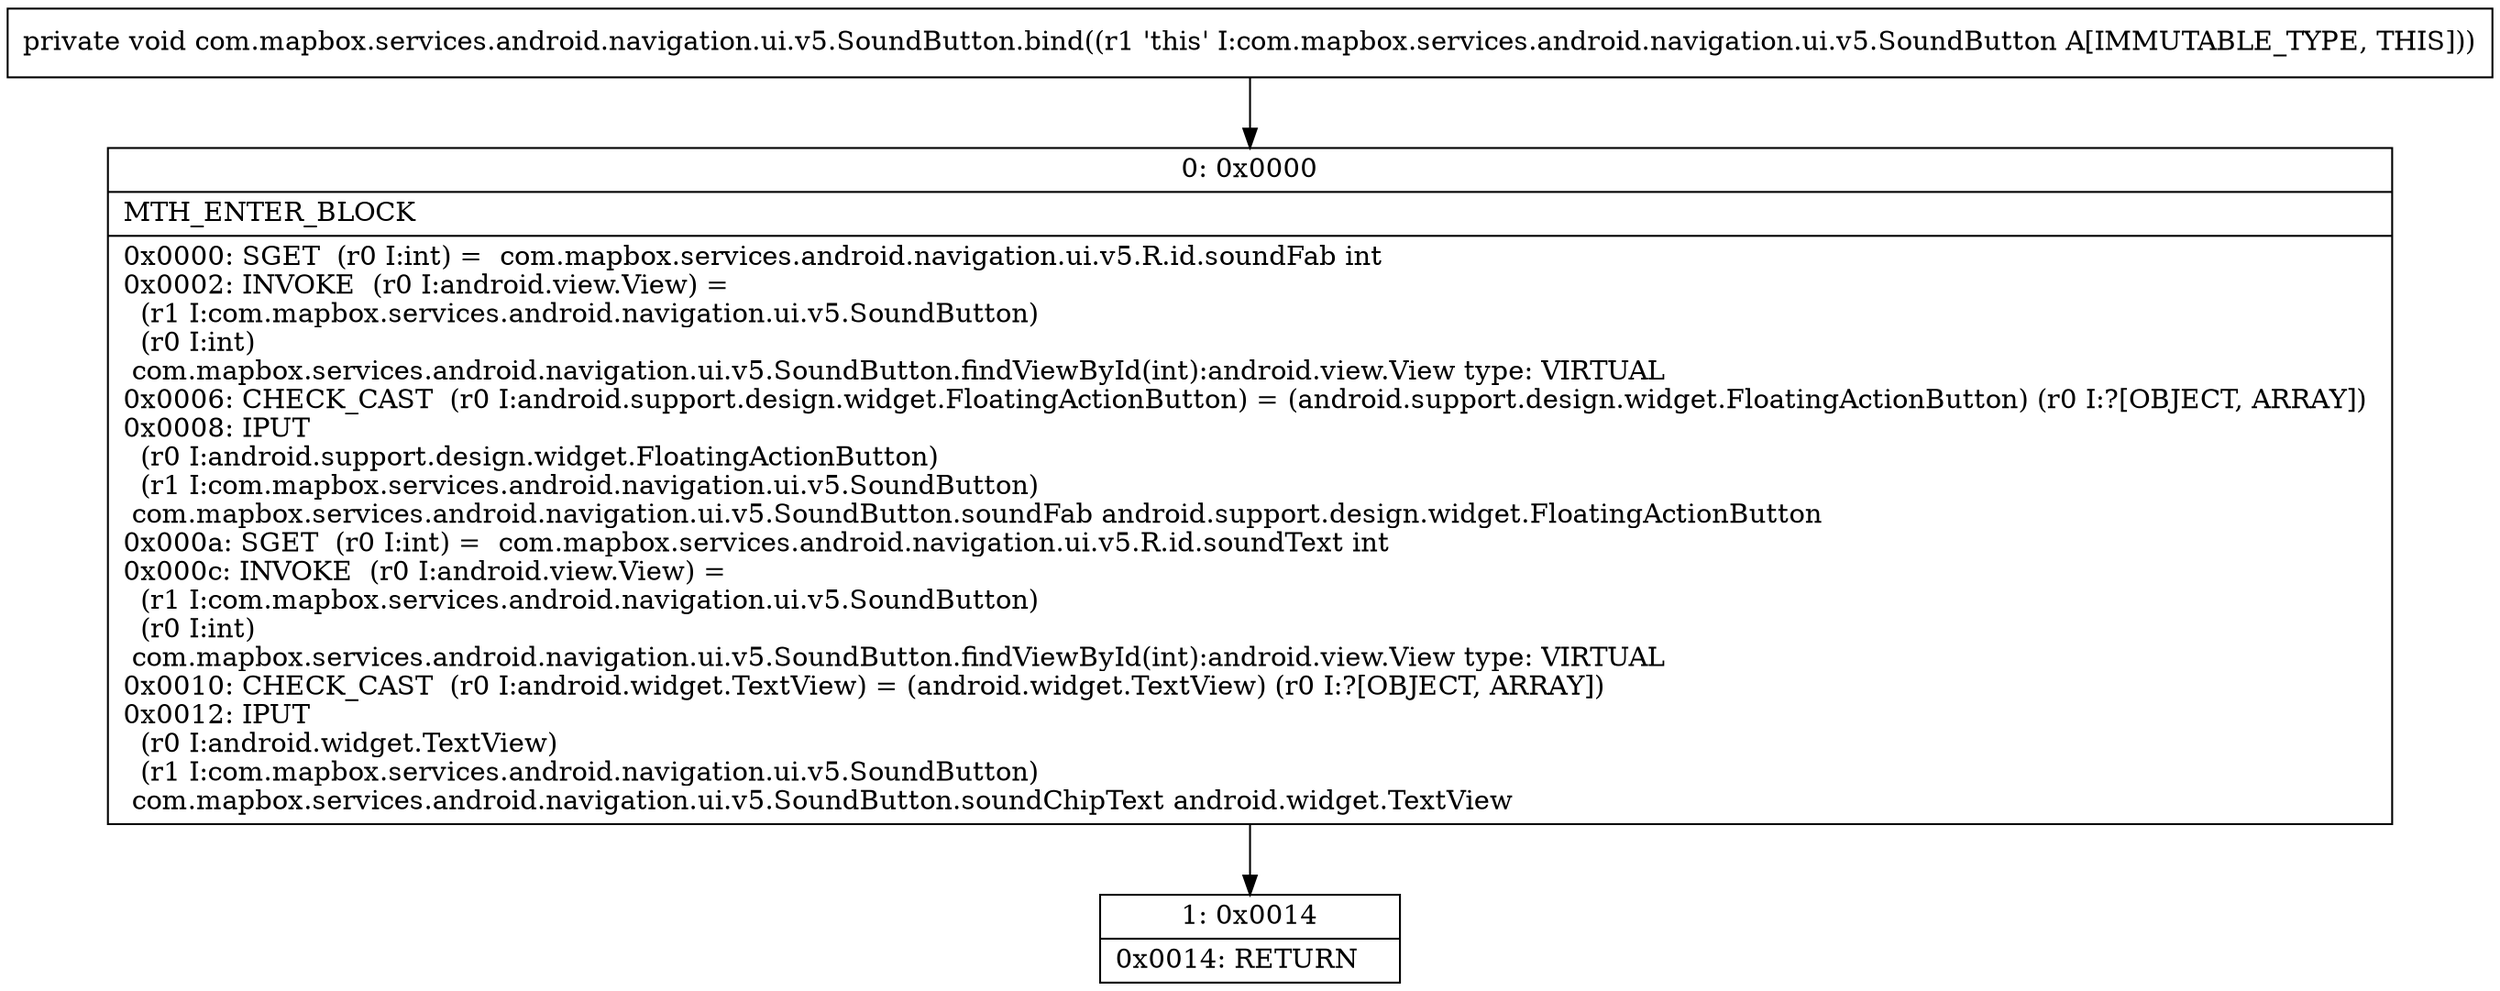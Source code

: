 digraph "CFG forcom.mapbox.services.android.navigation.ui.v5.SoundButton.bind()V" {
Node_0 [shape=record,label="{0\:\ 0x0000|MTH_ENTER_BLOCK\l|0x0000: SGET  (r0 I:int) =  com.mapbox.services.android.navigation.ui.v5.R.id.soundFab int \l0x0002: INVOKE  (r0 I:android.view.View) = \l  (r1 I:com.mapbox.services.android.navigation.ui.v5.SoundButton)\l  (r0 I:int)\l com.mapbox.services.android.navigation.ui.v5.SoundButton.findViewById(int):android.view.View type: VIRTUAL \l0x0006: CHECK_CAST  (r0 I:android.support.design.widget.FloatingActionButton) = (android.support.design.widget.FloatingActionButton) (r0 I:?[OBJECT, ARRAY]) \l0x0008: IPUT  \l  (r0 I:android.support.design.widget.FloatingActionButton)\l  (r1 I:com.mapbox.services.android.navigation.ui.v5.SoundButton)\l com.mapbox.services.android.navigation.ui.v5.SoundButton.soundFab android.support.design.widget.FloatingActionButton \l0x000a: SGET  (r0 I:int) =  com.mapbox.services.android.navigation.ui.v5.R.id.soundText int \l0x000c: INVOKE  (r0 I:android.view.View) = \l  (r1 I:com.mapbox.services.android.navigation.ui.v5.SoundButton)\l  (r0 I:int)\l com.mapbox.services.android.navigation.ui.v5.SoundButton.findViewById(int):android.view.View type: VIRTUAL \l0x0010: CHECK_CAST  (r0 I:android.widget.TextView) = (android.widget.TextView) (r0 I:?[OBJECT, ARRAY]) \l0x0012: IPUT  \l  (r0 I:android.widget.TextView)\l  (r1 I:com.mapbox.services.android.navigation.ui.v5.SoundButton)\l com.mapbox.services.android.navigation.ui.v5.SoundButton.soundChipText android.widget.TextView \l}"];
Node_1 [shape=record,label="{1\:\ 0x0014|0x0014: RETURN   \l}"];
MethodNode[shape=record,label="{private void com.mapbox.services.android.navigation.ui.v5.SoundButton.bind((r1 'this' I:com.mapbox.services.android.navigation.ui.v5.SoundButton A[IMMUTABLE_TYPE, THIS])) }"];
MethodNode -> Node_0;
Node_0 -> Node_1;
}

